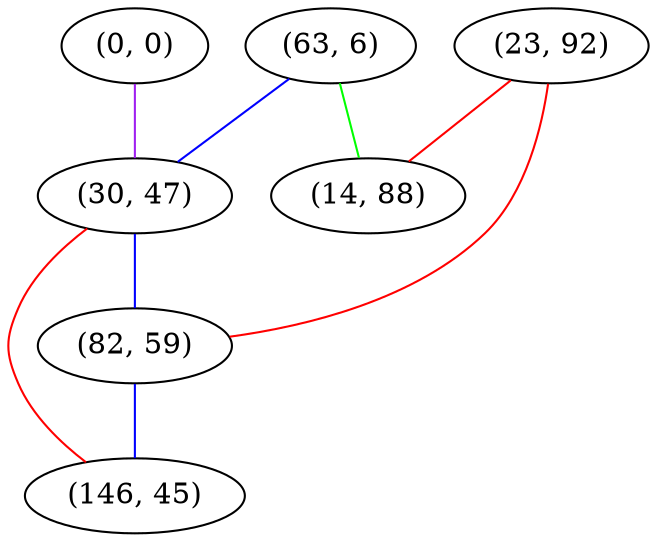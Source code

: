 graph "" {
"(63, 6)";
"(0, 0)";
"(30, 47)";
"(23, 92)";
"(82, 59)";
"(14, 88)";
"(146, 45)";
"(63, 6)" -- "(30, 47)"  [color=blue, key=0, weight=3];
"(63, 6)" -- "(14, 88)"  [color=green, key=0, weight=2];
"(0, 0)" -- "(30, 47)"  [color=purple, key=0, weight=4];
"(30, 47)" -- "(146, 45)"  [color=red, key=0, weight=1];
"(30, 47)" -- "(82, 59)"  [color=blue, key=0, weight=3];
"(23, 92)" -- "(82, 59)"  [color=red, key=0, weight=1];
"(23, 92)" -- "(14, 88)"  [color=red, key=0, weight=1];
"(82, 59)" -- "(146, 45)"  [color=blue, key=0, weight=3];
}
